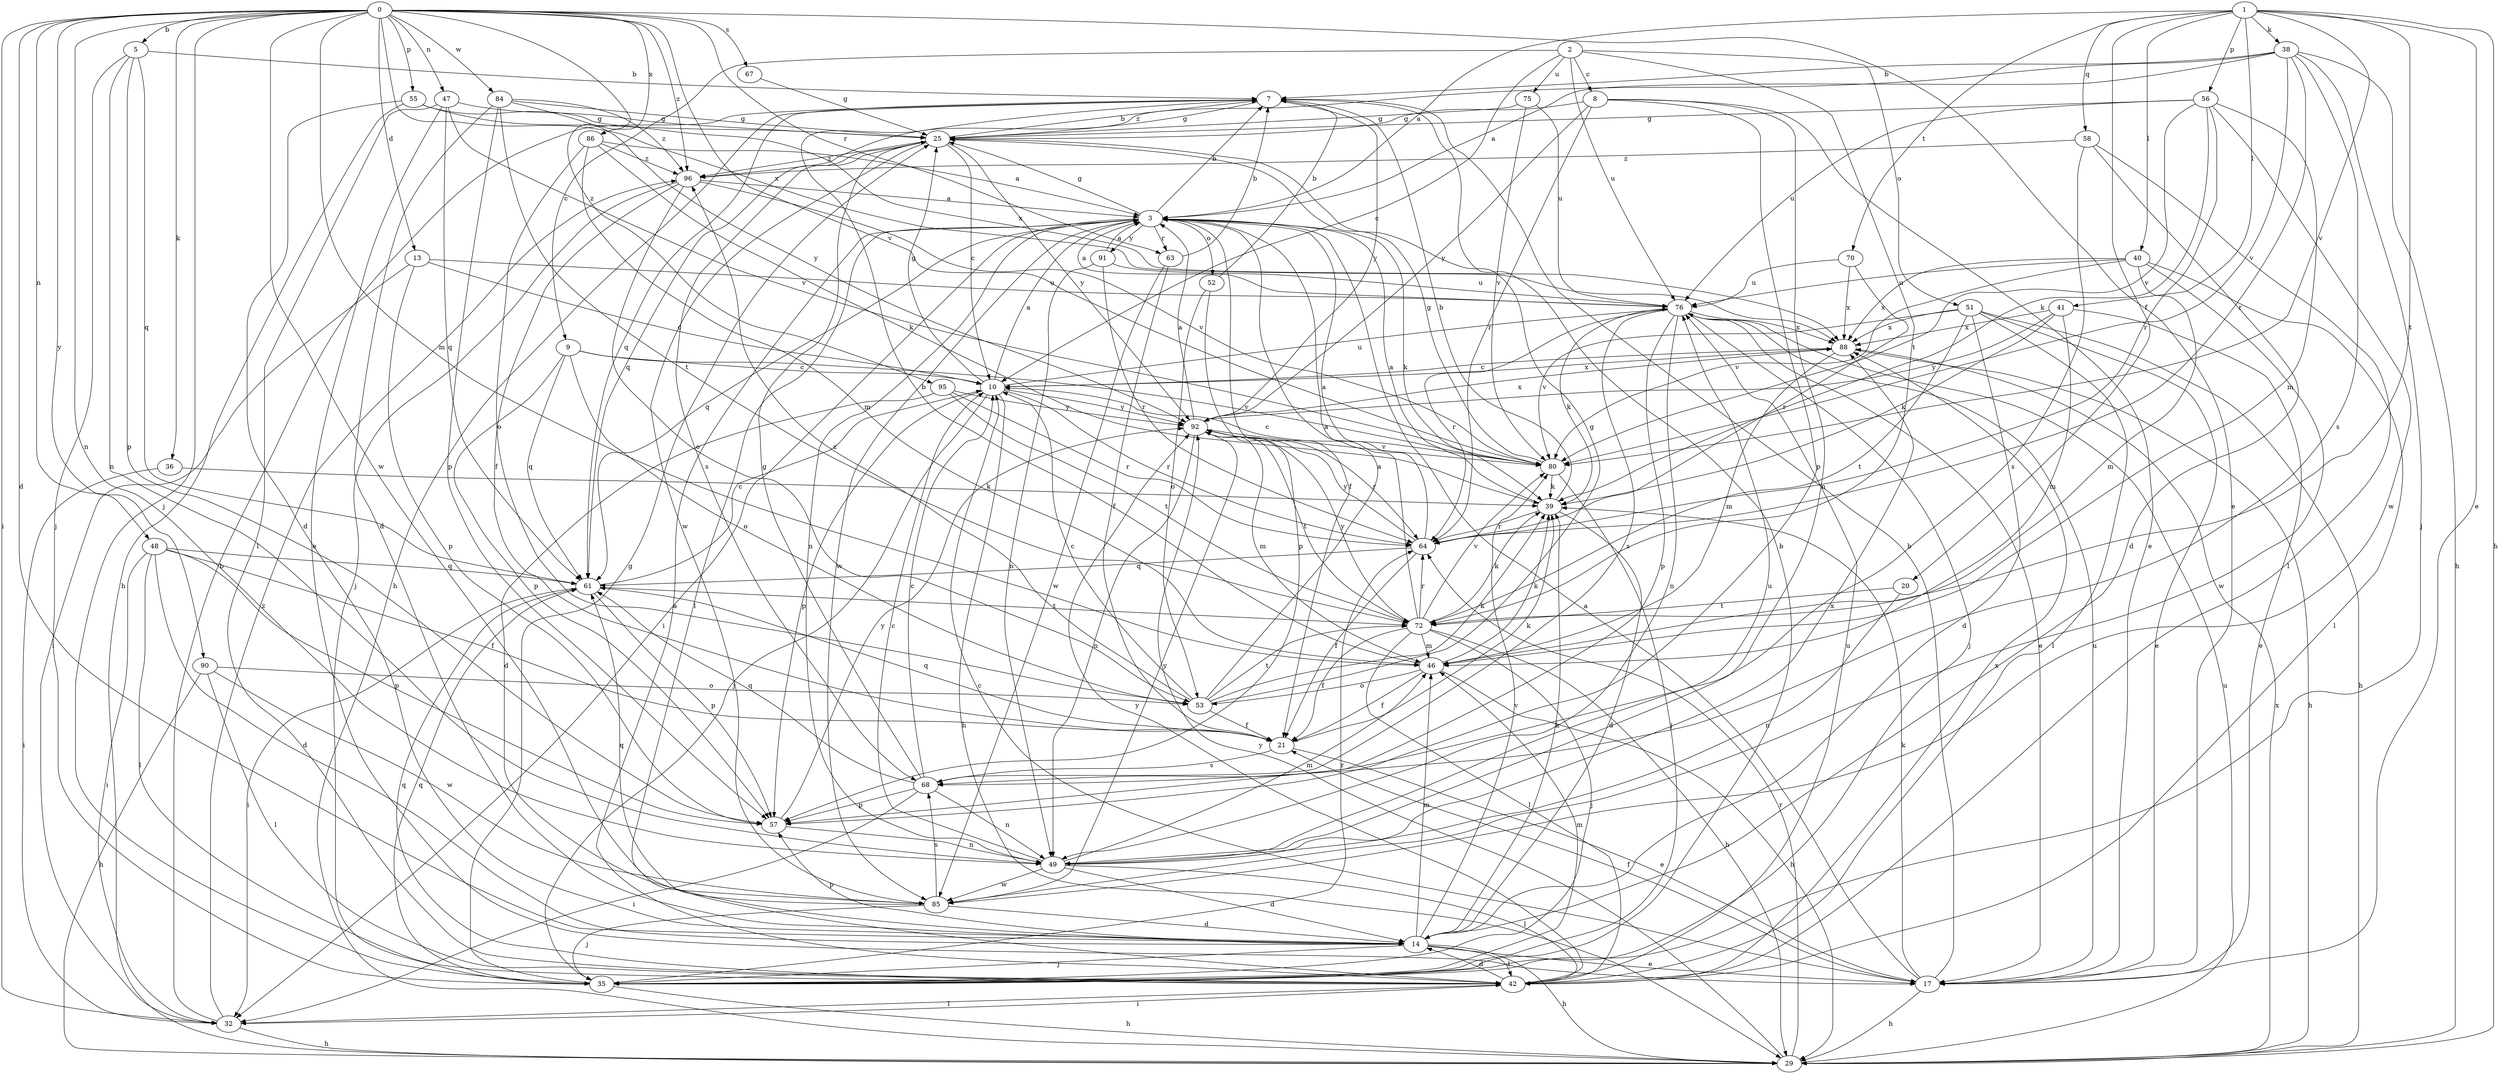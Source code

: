 strict digraph  {
0;
1;
2;
3;
5;
7;
8;
9;
10;
13;
14;
17;
20;
21;
25;
29;
32;
35;
36;
38;
39;
40;
41;
42;
46;
47;
48;
49;
51;
52;
53;
55;
56;
57;
58;
61;
63;
64;
67;
68;
70;
72;
75;
76;
80;
84;
85;
86;
88;
90;
91;
92;
95;
96;
0 -> 5  [label=b];
0 -> 13  [label=d];
0 -> 14  [label=d];
0 -> 17  [label=e];
0 -> 32  [label=i];
0 -> 35  [label=j];
0 -> 36  [label=k];
0 -> 46  [label=m];
0 -> 47  [label=n];
0 -> 48  [label=n];
0 -> 49  [label=n];
0 -> 55  [label=p];
0 -> 63  [label=r];
0 -> 67  [label=s];
0 -> 80  [label=v];
0 -> 84  [label=w];
0 -> 85  [label=w];
0 -> 86  [label=x];
0 -> 88  [label=x];
0 -> 90  [label=y];
0 -> 95  [label=z];
0 -> 96  [label=z];
1 -> 3  [label=a];
1 -> 17  [label=e];
1 -> 20  [label=f];
1 -> 29  [label=h];
1 -> 38  [label=k];
1 -> 40  [label=l];
1 -> 41  [label=l];
1 -> 56  [label=p];
1 -> 58  [label=q];
1 -> 70  [label=t];
1 -> 72  [label=t];
1 -> 80  [label=v];
2 -> 8  [label=c];
2 -> 9  [label=c];
2 -> 10  [label=c];
2 -> 51  [label=o];
2 -> 72  [label=t];
2 -> 75  [label=u];
2 -> 76  [label=u];
3 -> 7  [label=b];
3 -> 21  [label=f];
3 -> 25  [label=g];
3 -> 32  [label=i];
3 -> 39  [label=k];
3 -> 42  [label=l];
3 -> 49  [label=n];
3 -> 52  [label=o];
3 -> 61  [label=q];
3 -> 63  [label=r];
3 -> 85  [label=w];
3 -> 91  [label=y];
5 -> 7  [label=b];
5 -> 35  [label=j];
5 -> 49  [label=n];
5 -> 57  [label=p];
5 -> 61  [label=q];
7 -> 25  [label=g];
7 -> 29  [label=h];
7 -> 61  [label=q];
7 -> 92  [label=y];
8 -> 17  [label=e];
8 -> 25  [label=g];
8 -> 49  [label=n];
8 -> 57  [label=p];
8 -> 64  [label=r];
8 -> 92  [label=y];
9 -> 10  [label=c];
9 -> 53  [label=o];
9 -> 57  [label=p];
9 -> 61  [label=q];
9 -> 80  [label=v];
10 -> 3  [label=a];
10 -> 25  [label=g];
10 -> 29  [label=h];
10 -> 35  [label=j];
10 -> 57  [label=p];
10 -> 64  [label=r];
10 -> 76  [label=u];
10 -> 88  [label=x];
10 -> 92  [label=y];
13 -> 10  [label=c];
13 -> 32  [label=i];
13 -> 57  [label=p];
13 -> 76  [label=u];
14 -> 17  [label=e];
14 -> 29  [label=h];
14 -> 35  [label=j];
14 -> 39  [label=k];
14 -> 42  [label=l];
14 -> 46  [label=m];
14 -> 57  [label=p];
14 -> 80  [label=v];
17 -> 3  [label=a];
17 -> 7  [label=b];
17 -> 10  [label=c];
17 -> 21  [label=f];
17 -> 29  [label=h];
17 -> 39  [label=k];
17 -> 76  [label=u];
20 -> 49  [label=n];
20 -> 72  [label=t];
21 -> 17  [label=e];
21 -> 39  [label=k];
21 -> 61  [label=q];
21 -> 68  [label=s];
25 -> 7  [label=b];
25 -> 10  [label=c];
25 -> 61  [label=q];
25 -> 68  [label=s];
25 -> 85  [label=w];
25 -> 92  [label=y];
25 -> 96  [label=z];
29 -> 64  [label=r];
29 -> 76  [label=u];
29 -> 88  [label=x];
29 -> 92  [label=y];
32 -> 7  [label=b];
32 -> 29  [label=h];
32 -> 42  [label=l];
32 -> 96  [label=z];
35 -> 7  [label=b];
35 -> 25  [label=g];
35 -> 29  [label=h];
35 -> 46  [label=m];
35 -> 61  [label=q];
35 -> 64  [label=r];
36 -> 32  [label=i];
36 -> 39  [label=k];
38 -> 3  [label=a];
38 -> 7  [label=b];
38 -> 29  [label=h];
38 -> 35  [label=j];
38 -> 64  [label=r];
38 -> 68  [label=s];
38 -> 80  [label=v];
38 -> 96  [label=z];
39 -> 3  [label=a];
39 -> 7  [label=b];
39 -> 14  [label=d];
39 -> 64  [label=r];
40 -> 42  [label=l];
40 -> 46  [label=m];
40 -> 76  [label=u];
40 -> 80  [label=v];
40 -> 85  [label=w];
40 -> 88  [label=x];
41 -> 17  [label=e];
41 -> 39  [label=k];
41 -> 46  [label=m];
41 -> 88  [label=x];
41 -> 92  [label=y];
42 -> 3  [label=a];
42 -> 14  [label=d];
42 -> 32  [label=i];
42 -> 61  [label=q];
42 -> 76  [label=u];
42 -> 88  [label=x];
42 -> 92  [label=y];
46 -> 7  [label=b];
46 -> 21  [label=f];
46 -> 29  [label=h];
46 -> 39  [label=k];
46 -> 53  [label=o];
47 -> 17  [label=e];
47 -> 25  [label=g];
47 -> 42  [label=l];
47 -> 61  [label=q];
47 -> 80  [label=v];
48 -> 14  [label=d];
48 -> 21  [label=f];
48 -> 32  [label=i];
48 -> 42  [label=l];
48 -> 57  [label=p];
48 -> 61  [label=q];
49 -> 10  [label=c];
49 -> 14  [label=d];
49 -> 42  [label=l];
49 -> 46  [label=m];
49 -> 76  [label=u];
49 -> 85  [label=w];
49 -> 88  [label=x];
51 -> 14  [label=d];
51 -> 17  [label=e];
51 -> 29  [label=h];
51 -> 42  [label=l];
51 -> 72  [label=t];
51 -> 80  [label=v];
51 -> 88  [label=x];
52 -> 7  [label=b];
52 -> 53  [label=o];
52 -> 57  [label=p];
53 -> 3  [label=a];
53 -> 10  [label=c];
53 -> 21  [label=f];
53 -> 25  [label=g];
53 -> 39  [label=k];
53 -> 72  [label=t];
53 -> 96  [label=z];
55 -> 14  [label=d];
55 -> 25  [label=g];
55 -> 29  [label=h];
55 -> 88  [label=x];
56 -> 25  [label=g];
56 -> 39  [label=k];
56 -> 46  [label=m];
56 -> 64  [label=r];
56 -> 76  [label=u];
56 -> 80  [label=v];
56 -> 85  [label=w];
57 -> 49  [label=n];
57 -> 92  [label=y];
58 -> 14  [label=d];
58 -> 42  [label=l];
58 -> 68  [label=s];
58 -> 96  [label=z];
61 -> 10  [label=c];
61 -> 32  [label=i];
61 -> 57  [label=p];
61 -> 72  [label=t];
63 -> 7  [label=b];
63 -> 21  [label=f];
63 -> 85  [label=w];
64 -> 3  [label=a];
64 -> 21  [label=f];
64 -> 61  [label=q];
64 -> 92  [label=y];
67 -> 25  [label=g];
68 -> 10  [label=c];
68 -> 25  [label=g];
68 -> 32  [label=i];
68 -> 49  [label=n];
68 -> 57  [label=p];
68 -> 61  [label=q];
70 -> 64  [label=r];
70 -> 76  [label=u];
70 -> 88  [label=x];
72 -> 3  [label=a];
72 -> 21  [label=f];
72 -> 29  [label=h];
72 -> 35  [label=j];
72 -> 39  [label=k];
72 -> 42  [label=l];
72 -> 46  [label=m];
72 -> 64  [label=r];
72 -> 80  [label=v];
72 -> 92  [label=y];
75 -> 25  [label=g];
75 -> 76  [label=u];
75 -> 80  [label=v];
76 -> 3  [label=a];
76 -> 17  [label=e];
76 -> 35  [label=j];
76 -> 39  [label=k];
76 -> 49  [label=n];
76 -> 57  [label=p];
76 -> 64  [label=r];
76 -> 68  [label=s];
76 -> 88  [label=x];
80 -> 10  [label=c];
80 -> 25  [label=g];
80 -> 35  [label=j];
80 -> 39  [label=k];
84 -> 14  [label=d];
84 -> 25  [label=g];
84 -> 57  [label=p];
84 -> 72  [label=t];
84 -> 92  [label=y];
84 -> 96  [label=z];
85 -> 14  [label=d];
85 -> 35  [label=j];
85 -> 61  [label=q];
85 -> 68  [label=s];
85 -> 92  [label=y];
86 -> 3  [label=a];
86 -> 39  [label=k];
86 -> 46  [label=m];
86 -> 53  [label=o];
86 -> 96  [label=z];
88 -> 10  [label=c];
88 -> 29  [label=h];
88 -> 46  [label=m];
90 -> 29  [label=h];
90 -> 42  [label=l];
90 -> 53  [label=o];
90 -> 85  [label=w];
91 -> 3  [label=a];
91 -> 49  [label=n];
91 -> 64  [label=r];
91 -> 76  [label=u];
92 -> 3  [label=a];
92 -> 46  [label=m];
92 -> 49  [label=n];
92 -> 64  [label=r];
92 -> 72  [label=t];
92 -> 80  [label=v];
92 -> 88  [label=x];
95 -> 14  [label=d];
95 -> 64  [label=r];
95 -> 72  [label=t];
95 -> 92  [label=y];
96 -> 3  [label=a];
96 -> 21  [label=f];
96 -> 35  [label=j];
96 -> 53  [label=o];
96 -> 80  [label=v];
}
